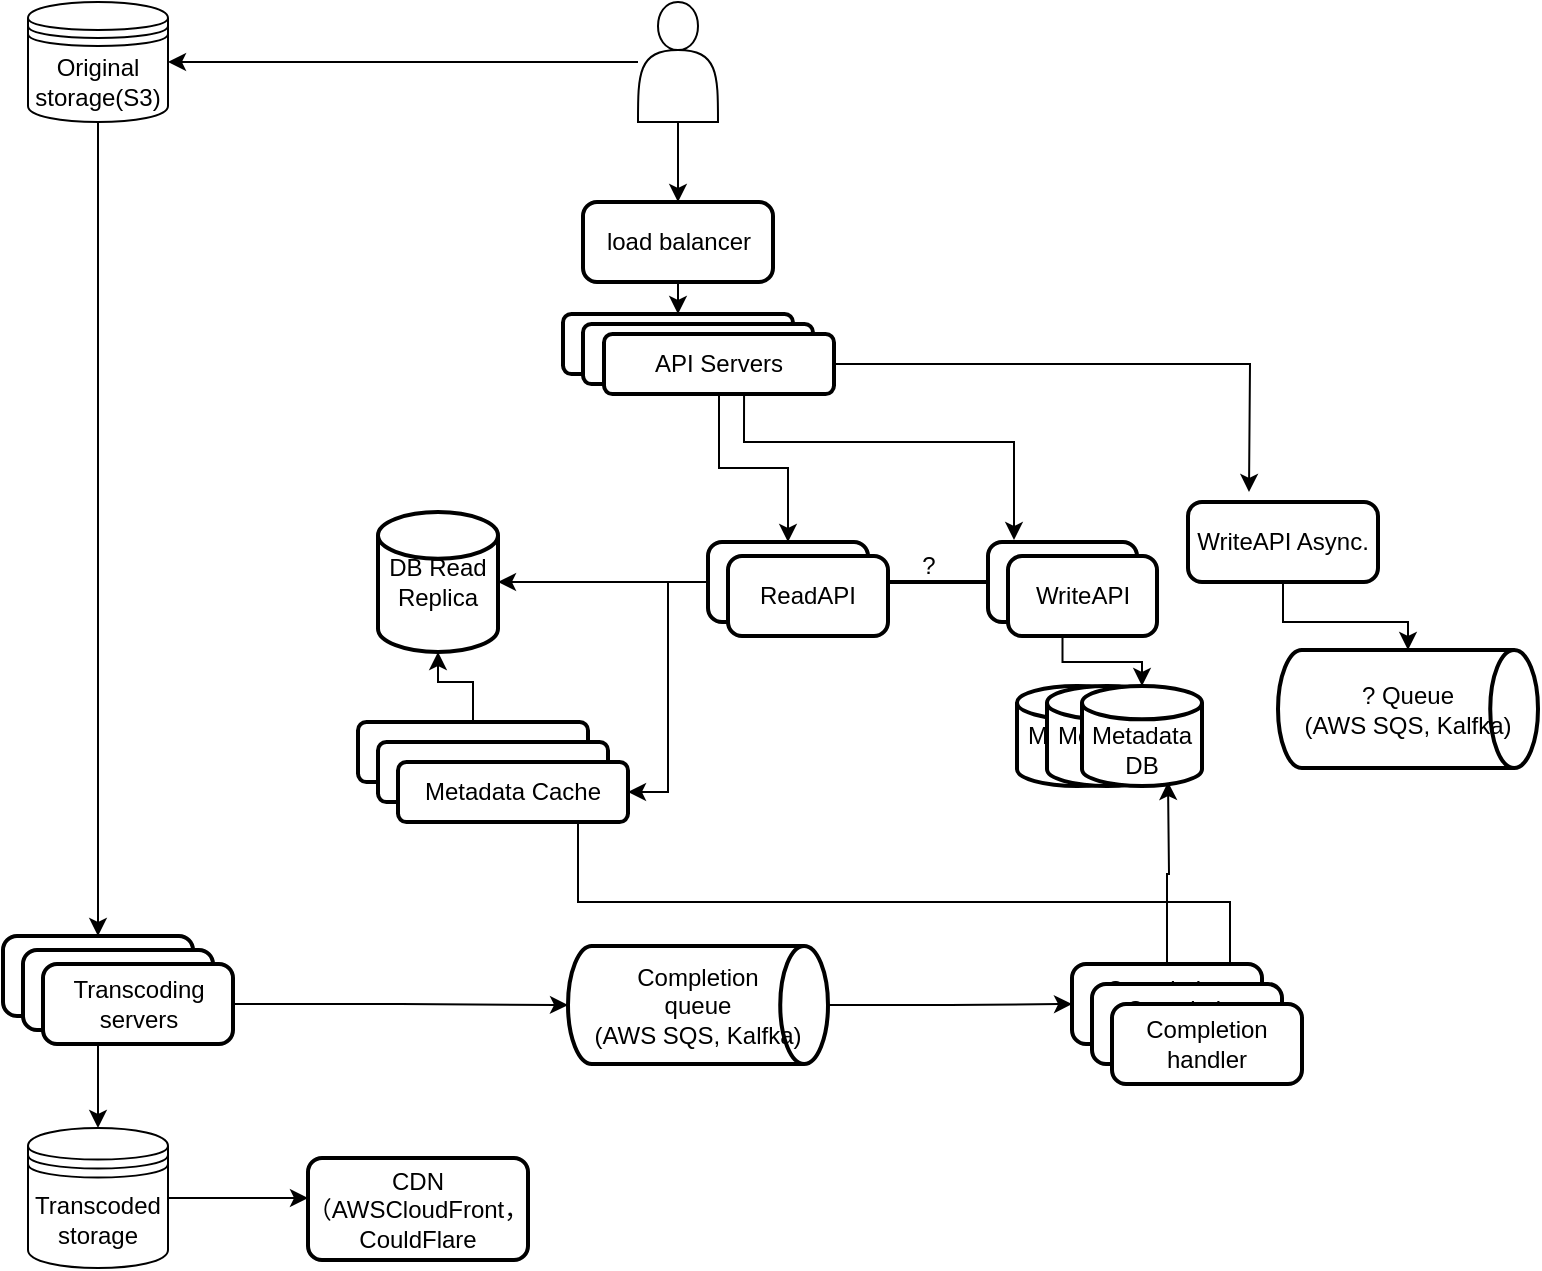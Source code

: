 <mxfile version="20.6.2" type="device"><diagram id="sUVGECJrp6HQKymbl5GW" name="Page-1"><mxGraphModel dx="923" dy="725" grid="1" gridSize="10" guides="1" tooltips="1" connect="1" arrows="1" fold="1" page="1" pageScale="1" pageWidth="850" pageHeight="1100" math="0" shadow="0"><root><mxCell id="0"/><mxCell id="1" parent="0"/><mxCell id="9MmrrOXQXTo7_dCMnoN--14" value="" style="edgeStyle=orthogonalEdgeStyle;rounded=0;orthogonalLoop=1;jettySize=auto;html=1;" edge="1" parent="1" source="9MmrrOXQXTo7_dCMnoN--1" target="9MmrrOXQXTo7_dCMnoN--2"><mxGeometry relative="1" as="geometry"/></mxCell><mxCell id="9MmrrOXQXTo7_dCMnoN--25" style="edgeStyle=orthogonalEdgeStyle;rounded=0;orthogonalLoop=1;jettySize=auto;html=1;entryX=1;entryY=0.5;entryDx=0;entryDy=0;" edge="1" parent="1" source="9MmrrOXQXTo7_dCMnoN--1" target="9MmrrOXQXTo7_dCMnoN--16"><mxGeometry relative="1" as="geometry"/></mxCell><mxCell id="9MmrrOXQXTo7_dCMnoN--1" value="" style="shape=actor;whiteSpace=wrap;html=1;" vertex="1" parent="1"><mxGeometry x="385" y="20" width="40" height="60" as="geometry"/></mxCell><mxCell id="9MmrrOXQXTo7_dCMnoN--4" value="" style="edgeStyle=orthogonalEdgeStyle;rounded=0;orthogonalLoop=1;jettySize=auto;html=1;" edge="1" parent="1" source="9MmrrOXQXTo7_dCMnoN--2" target="9MmrrOXQXTo7_dCMnoN--3"><mxGeometry relative="1" as="geometry"/></mxCell><mxCell id="9MmrrOXQXTo7_dCMnoN--2" value="load balancer" style="rounded=1;whiteSpace=wrap;html=1;absoluteArcSize=1;arcSize=14;strokeWidth=2;" vertex="1" parent="1"><mxGeometry x="357.5" y="120" width="95" height="40" as="geometry"/></mxCell><mxCell id="9MmrrOXQXTo7_dCMnoN--3" value="API Servers" style="rounded=1;whiteSpace=wrap;html=1;arcSize=14;strokeWidth=2;" vertex="1" parent="1"><mxGeometry x="347.5" y="176" width="115" height="30" as="geometry"/></mxCell><mxCell id="9MmrrOXQXTo7_dCMnoN--58" value="" style="edgeStyle=orthogonalEdgeStyle;rounded=0;orthogonalLoop=1;jettySize=auto;html=1;" edge="1" parent="1" source="9MmrrOXQXTo7_dCMnoN--5" target="9MmrrOXQXTo7_dCMnoN--55"><mxGeometry relative="1" as="geometry"/></mxCell><mxCell id="9MmrrOXQXTo7_dCMnoN--5" value="Metadata Cache" style="rounded=1;whiteSpace=wrap;html=1;arcSize=14;strokeWidth=2;" vertex="1" parent="1"><mxGeometry x="245" y="380" width="115" height="30" as="geometry"/></mxCell><mxCell id="9MmrrOXQXTo7_dCMnoN--8" value="API Servers" style="rounded=1;whiteSpace=wrap;html=1;arcSize=14;strokeWidth=2;" vertex="1" parent="1"><mxGeometry x="357.5" y="181" width="115" height="30" as="geometry"/></mxCell><mxCell id="9MmrrOXQXTo7_dCMnoN--50" style="edgeStyle=orthogonalEdgeStyle;rounded=0;orthogonalLoop=1;jettySize=auto;html=1;entryX=0.5;entryY=0;entryDx=0;entryDy=0;" edge="1" parent="1" source="9MmrrOXQXTo7_dCMnoN--9" target="9MmrrOXQXTo7_dCMnoN--48"><mxGeometry relative="1" as="geometry"/></mxCell><mxCell id="9MmrrOXQXTo7_dCMnoN--51" style="edgeStyle=orthogonalEdgeStyle;rounded=0;orthogonalLoop=1;jettySize=auto;html=1;entryX=0.4;entryY=-0.075;entryDx=0;entryDy=0;entryPerimeter=0;exitX=0.609;exitY=0.967;exitDx=0;exitDy=0;exitPerimeter=0;" edge="1" parent="1" source="9MmrrOXQXTo7_dCMnoN--9"><mxGeometry relative="1" as="geometry"><mxPoint x="440" y="222" as="sourcePoint"/><mxPoint x="573" y="289" as="targetPoint"/><Array as="points"><mxPoint x="438" y="240"/><mxPoint x="573" y="240"/></Array></mxGeometry></mxCell><mxCell id="9MmrrOXQXTo7_dCMnoN--65" style="edgeStyle=orthogonalEdgeStyle;rounded=0;orthogonalLoop=1;jettySize=auto;html=1;" edge="1" parent="1" source="9MmrrOXQXTo7_dCMnoN--9"><mxGeometry relative="1" as="geometry"><mxPoint x="690.5" y="265" as="targetPoint"/></mxGeometry></mxCell><mxCell id="9MmrrOXQXTo7_dCMnoN--9" value="API Servers" style="rounded=1;whiteSpace=wrap;html=1;arcSize=14;strokeWidth=2;" vertex="1" parent="1"><mxGeometry x="368" y="186" width="115" height="30" as="geometry"/></mxCell><mxCell id="9MmrrOXQXTo7_dCMnoN--26" style="edgeStyle=orthogonalEdgeStyle;rounded=0;orthogonalLoop=1;jettySize=auto;html=1;entryX=0.5;entryY=0;entryDx=0;entryDy=0;" edge="1" parent="1" source="9MmrrOXQXTo7_dCMnoN--16" target="9MmrrOXQXTo7_dCMnoN--19"><mxGeometry relative="1" as="geometry"/></mxCell><mxCell id="9MmrrOXQXTo7_dCMnoN--16" value="Original storage(S3)" style="shape=datastore;whiteSpace=wrap;html=1;" vertex="1" parent="1"><mxGeometry x="80" y="20" width="70" height="60" as="geometry"/></mxCell><mxCell id="9MmrrOXQXTo7_dCMnoN--36" style="edgeStyle=orthogonalEdgeStyle;rounded=0;orthogonalLoop=1;jettySize=auto;html=1;" edge="1" parent="1" source="9MmrrOXQXTo7_dCMnoN--17"><mxGeometry relative="1" as="geometry"><mxPoint x="220" y="618" as="targetPoint"/></mxGeometry></mxCell><mxCell id="9MmrrOXQXTo7_dCMnoN--17" value="Transcoded storage" style="shape=datastore;whiteSpace=wrap;html=1;" vertex="1" parent="1"><mxGeometry x="80" y="583" width="70" height="70" as="geometry"/></mxCell><mxCell id="9MmrrOXQXTo7_dCMnoN--18" value="CDN&lt;br&gt;（AWSCloudFront，&lt;br&gt;CouldFlare" style="rounded=1;whiteSpace=wrap;html=1;absoluteArcSize=1;arcSize=14;strokeWidth=2;" vertex="1" parent="1"><mxGeometry x="220" y="598" width="110" height="51" as="geometry"/></mxCell><mxCell id="9MmrrOXQXTo7_dCMnoN--19" value="Transcoding servers" style="rounded=1;whiteSpace=wrap;html=1;absoluteArcSize=1;arcSize=14;strokeWidth=2;" vertex="1" parent="1"><mxGeometry x="67.5" y="487" width="95" height="40" as="geometry"/></mxCell><mxCell id="9MmrrOXQXTo7_dCMnoN--34" style="edgeStyle=orthogonalEdgeStyle;rounded=0;orthogonalLoop=1;jettySize=auto;html=1;entryX=0;entryY=0.5;entryDx=0;entryDy=0;" edge="1" parent="1" source="9MmrrOXQXTo7_dCMnoN--20" target="9MmrrOXQXTo7_dCMnoN--22"><mxGeometry relative="1" as="geometry"/></mxCell><mxCell id="9MmrrOXQXTo7_dCMnoN--20" value="Completion &lt;br&gt;queue &lt;br&gt;(AWS SQS, Kalfka)" style="strokeWidth=2;html=1;shape=mxgraph.flowchart.direct_data;whiteSpace=wrap;" vertex="1" parent="1"><mxGeometry x="350" y="492" width="130" height="59" as="geometry"/></mxCell><mxCell id="9MmrrOXQXTo7_dCMnoN--21" value="&lt;br&gt;Metadata DB" style="strokeWidth=2;html=1;shape=mxgraph.flowchart.database;whiteSpace=wrap;" vertex="1" parent="1"><mxGeometry x="574.5" y="362" width="60" height="50" as="geometry"/></mxCell><mxCell id="9MmrrOXQXTo7_dCMnoN--47" style="edgeStyle=orthogonalEdgeStyle;rounded=0;orthogonalLoop=1;jettySize=auto;html=1;exitX=0.75;exitY=0;exitDx=0;exitDy=0;" edge="1" parent="1" source="9MmrrOXQXTo7_dCMnoN--22"><mxGeometry relative="1" as="geometry"><mxPoint x="660" y="460" as="sourcePoint"/><mxPoint x="355" y="420" as="targetPoint"/><Array as="points"><mxPoint x="681" y="470"/><mxPoint x="355" y="470"/></Array></mxGeometry></mxCell><mxCell id="9MmrrOXQXTo7_dCMnoN--60" style="edgeStyle=orthogonalEdgeStyle;rounded=0;orthogonalLoop=1;jettySize=auto;html=1;" edge="1" parent="1" source="9MmrrOXQXTo7_dCMnoN--22"><mxGeometry relative="1" as="geometry"><mxPoint x="650" y="410" as="targetPoint"/></mxGeometry></mxCell><mxCell id="9MmrrOXQXTo7_dCMnoN--22" value="Completion handler" style="rounded=1;whiteSpace=wrap;html=1;absoluteArcSize=1;arcSize=14;strokeWidth=2;" vertex="1" parent="1"><mxGeometry x="602" y="501" width="95" height="40" as="geometry"/></mxCell><mxCell id="9MmrrOXQXTo7_dCMnoN--23" value="&lt;br&gt;Metadata DB" style="strokeWidth=2;html=1;shape=mxgraph.flowchart.database;whiteSpace=wrap;" vertex="1" parent="1"><mxGeometry x="589.5" y="362" width="60" height="50" as="geometry"/></mxCell><mxCell id="9MmrrOXQXTo7_dCMnoN--24" value="&lt;br&gt;Metadata DB" style="strokeWidth=2;html=1;shape=mxgraph.flowchart.database;whiteSpace=wrap;" vertex="1" parent="1"><mxGeometry x="607" y="362" width="60" height="50" as="geometry"/></mxCell><mxCell id="9MmrrOXQXTo7_dCMnoN--27" value="Transcoding servers" style="rounded=1;whiteSpace=wrap;html=1;absoluteArcSize=1;arcSize=14;strokeWidth=2;" vertex="1" parent="1"><mxGeometry x="77.5" y="494" width="95" height="40" as="geometry"/></mxCell><mxCell id="9MmrrOXQXTo7_dCMnoN--31" style="edgeStyle=orthogonalEdgeStyle;rounded=0;orthogonalLoop=1;jettySize=auto;html=1;entryX=0;entryY=0.5;entryDx=0;entryDy=0;entryPerimeter=0;" edge="1" parent="1" source="9MmrrOXQXTo7_dCMnoN--28" target="9MmrrOXQXTo7_dCMnoN--20"><mxGeometry relative="1" as="geometry"/></mxCell><mxCell id="9MmrrOXQXTo7_dCMnoN--35" value="" style="edgeStyle=orthogonalEdgeStyle;rounded=0;orthogonalLoop=1;jettySize=auto;html=1;" edge="1" parent="1" source="9MmrrOXQXTo7_dCMnoN--28" target="9MmrrOXQXTo7_dCMnoN--17"><mxGeometry relative="1" as="geometry"><Array as="points"><mxPoint x="115" y="551"/><mxPoint x="115" y="551"/></Array></mxGeometry></mxCell><mxCell id="9MmrrOXQXTo7_dCMnoN--28" value="Transcoding servers" style="rounded=1;whiteSpace=wrap;html=1;absoluteArcSize=1;arcSize=14;strokeWidth=2;" vertex="1" parent="1"><mxGeometry x="87.5" y="501" width="95" height="40" as="geometry"/></mxCell><mxCell id="9MmrrOXQXTo7_dCMnoN--38" value="Completion handler" style="rounded=1;whiteSpace=wrap;html=1;absoluteArcSize=1;arcSize=14;strokeWidth=2;" vertex="1" parent="1"><mxGeometry x="612" y="511" width="95" height="40" as="geometry"/></mxCell><mxCell id="9MmrrOXQXTo7_dCMnoN--39" value="Completion handler" style="rounded=1;whiteSpace=wrap;html=1;absoluteArcSize=1;arcSize=14;strokeWidth=2;" vertex="1" parent="1"><mxGeometry x="622" y="521" width="95" height="40" as="geometry"/></mxCell><mxCell id="9MmrrOXQXTo7_dCMnoN--40" value="Metadata Cache" style="rounded=1;whiteSpace=wrap;html=1;arcSize=14;strokeWidth=2;" vertex="1" parent="1"><mxGeometry x="255" y="390" width="115" height="30" as="geometry"/></mxCell><mxCell id="9MmrrOXQXTo7_dCMnoN--41" value="Metadata Cache" style="rounded=1;whiteSpace=wrap;html=1;arcSize=14;strokeWidth=2;" vertex="1" parent="1"><mxGeometry x="265" y="400" width="115" height="30" as="geometry"/></mxCell><mxCell id="9MmrrOXQXTo7_dCMnoN--56" style="edgeStyle=orthogonalEdgeStyle;rounded=0;orthogonalLoop=1;jettySize=auto;html=1;" edge="1" parent="1" source="9MmrrOXQXTo7_dCMnoN--48" target="9MmrrOXQXTo7_dCMnoN--55"><mxGeometry relative="1" as="geometry"/></mxCell><mxCell id="9MmrrOXQXTo7_dCMnoN--57" style="edgeStyle=orthogonalEdgeStyle;rounded=0;orthogonalLoop=1;jettySize=auto;html=1;entryX=1;entryY=0.5;entryDx=0;entryDy=0;" edge="1" parent="1" source="9MmrrOXQXTo7_dCMnoN--48" target="9MmrrOXQXTo7_dCMnoN--41"><mxGeometry relative="1" as="geometry"/></mxCell><mxCell id="9MmrrOXQXTo7_dCMnoN--48" value="ReadAPI" style="rounded=1;whiteSpace=wrap;html=1;absoluteArcSize=1;arcSize=14;strokeWidth=2;" vertex="1" parent="1"><mxGeometry x="420" y="290" width="80" height="40" as="geometry"/></mxCell><mxCell id="9MmrrOXQXTo7_dCMnoN--54" style="edgeStyle=orthogonalEdgeStyle;rounded=0;orthogonalLoop=1;jettySize=auto;html=1;entryX=0.5;entryY=0;entryDx=0;entryDy=0;entryPerimeter=0;" edge="1" parent="1" source="9MmrrOXQXTo7_dCMnoN--49" target="9MmrrOXQXTo7_dCMnoN--24"><mxGeometry relative="1" as="geometry"/></mxCell><mxCell id="9MmrrOXQXTo7_dCMnoN--49" value="WriteAPI" style="rounded=1;whiteSpace=wrap;html=1;absoluteArcSize=1;arcSize=14;strokeWidth=2;" vertex="1" parent="1"><mxGeometry x="560" y="290" width="74.5" height="40" as="geometry"/></mxCell><mxCell id="9MmrrOXQXTo7_dCMnoN--55" value="DB Read&lt;br&gt;Replica" style="strokeWidth=2;html=1;shape=mxgraph.flowchart.database;whiteSpace=wrap;" vertex="1" parent="1"><mxGeometry x="255" y="275" width="60" height="70" as="geometry"/></mxCell><mxCell id="9MmrrOXQXTo7_dCMnoN--67" style="edgeStyle=orthogonalEdgeStyle;rounded=0;orthogonalLoop=1;jettySize=auto;html=1;" edge="1" parent="1" source="9MmrrOXQXTo7_dCMnoN--61" target="9MmrrOXQXTo7_dCMnoN--63"><mxGeometry relative="1" as="geometry"><mxPoint x="790.5" y="310" as="targetPoint"/></mxGeometry></mxCell><mxCell id="9MmrrOXQXTo7_dCMnoN--61" value="WriteAPI Async." style="rounded=1;whiteSpace=wrap;html=1;absoluteArcSize=1;arcSize=14;strokeWidth=2;" vertex="1" parent="1"><mxGeometry x="660" y="270" width="95" height="40" as="geometry"/></mxCell><mxCell id="9MmrrOXQXTo7_dCMnoN--63" value="? Queue &lt;br&gt;(AWS SQS, Kalfka)" style="strokeWidth=2;html=1;shape=mxgraph.flowchart.direct_data;whiteSpace=wrap;" vertex="1" parent="1"><mxGeometry x="705" y="344" width="130" height="59" as="geometry"/></mxCell><mxCell id="9MmrrOXQXTo7_dCMnoN--68" value="" style="line;strokeWidth=2;html=1;" vertex="1" parent="1"><mxGeometry x="500" y="305" width="60" height="10" as="geometry"/></mxCell><mxCell id="9MmrrOXQXTo7_dCMnoN--69" value="?" style="text;html=1;align=center;verticalAlign=middle;resizable=0;points=[];autosize=1;strokeColor=none;fillColor=none;" vertex="1" parent="1"><mxGeometry x="515" y="287" width="30" height="30" as="geometry"/></mxCell><mxCell id="9MmrrOXQXTo7_dCMnoN--70" value="ReadAPI" style="rounded=1;whiteSpace=wrap;html=1;absoluteArcSize=1;arcSize=14;strokeWidth=2;" vertex="1" parent="1"><mxGeometry x="430" y="297" width="80" height="40" as="geometry"/></mxCell><mxCell id="9MmrrOXQXTo7_dCMnoN--71" value="WriteAPI" style="rounded=1;whiteSpace=wrap;html=1;absoluteArcSize=1;arcSize=14;strokeWidth=2;" vertex="1" parent="1"><mxGeometry x="570" y="297" width="74.5" height="40" as="geometry"/></mxCell></root></mxGraphModel></diagram></mxfile>